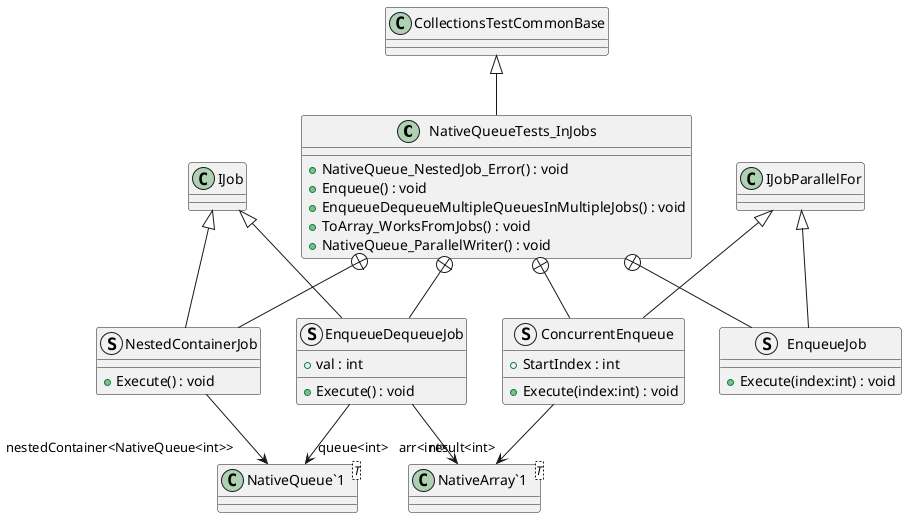 @startuml
class NativeQueueTests_InJobs {
    + NativeQueue_NestedJob_Error() : void
    + Enqueue() : void
    + EnqueueDequeueMultipleQueuesInMultipleJobs() : void
    + ToArray_WorksFromJobs() : void
    + NativeQueue_ParallelWriter() : void
}
struct NestedContainerJob {
    + Execute() : void
}
struct ConcurrentEnqueue {
    + StartIndex : int
    + Execute(index:int) : void
}
struct EnqueueDequeueJob {
    + val : int
    + Execute() : void
}
struct EnqueueJob {
    + Execute(index:int) : void
}
class "NativeQueue`1"<T> {
}
class "NativeArray`1"<T> {
}
CollectionsTestCommonBase <|-- NativeQueueTests_InJobs
NativeQueueTests_InJobs +-- NestedContainerJob
IJob <|-- NestedContainerJob
NestedContainerJob --> "nestedContainer<NativeQueue<int>>" "NativeQueue`1"
NativeQueueTests_InJobs +-- ConcurrentEnqueue
IJobParallelFor <|-- ConcurrentEnqueue
ConcurrentEnqueue --> "result<int>" "NativeArray`1"
NativeQueueTests_InJobs +-- EnqueueDequeueJob
IJob <|-- EnqueueDequeueJob
EnqueueDequeueJob --> "queue<int>" "NativeQueue`1"
EnqueueDequeueJob --> "arr<int>" "NativeArray`1"
NativeQueueTests_InJobs +-- EnqueueJob
IJobParallelFor <|-- EnqueueJob
@enduml
